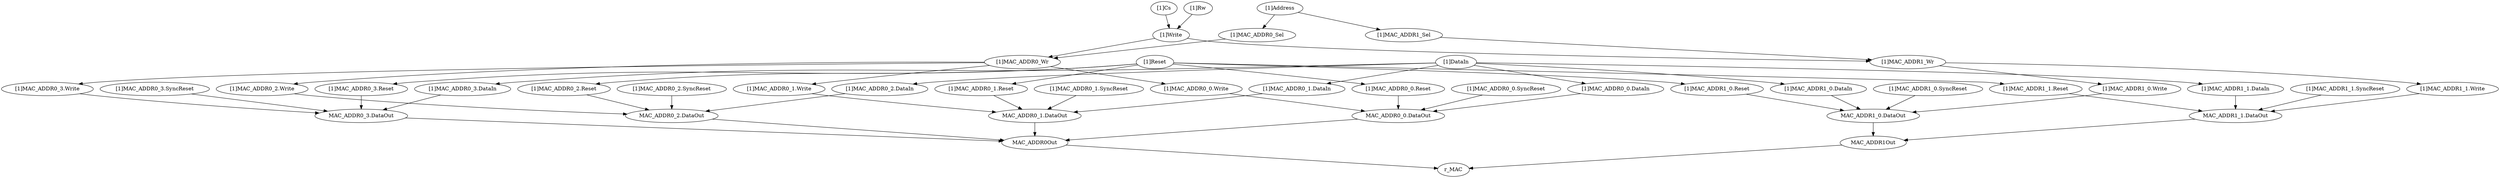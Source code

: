 strict digraph "" {
	"[1]MAC_ADDR0_2.DataIn"	 [complexity=4,
		importance=0.0192169476929,
		rank=0.00480423692323];
	"MAC_ADDR0_2.DataOut"	 [complexity=2,
		importance=0.0179395316393,
		rank=0.00896976581963];
	"[1]MAC_ADDR0_2.DataIn" -> "MAC_ADDR0_2.DataOut";
	"MAC_ADDR1_0.DataOut"	 [complexity=2,
		importance=0.0142466738201,
		rank=0.00712333691005];
	MAC_ADDR1Out	 [complexity=2,
		importance=0.0101948073711,
		rank=0.00509740368553];
	"MAC_ADDR1_0.DataOut" -> MAC_ADDR1Out;
	"[1]MAC_ADDR1_Wr"	 [complexity=3,
		importance=0.0179442125283,
		rank=0.0059814041761];
	"[1]MAC_ADDR1_0.Write"	 [complexity=3,
		importance=0.0159994715272,
		rank=0.00533315717573];
	"[1]MAC_ADDR1_Wr" -> "[1]MAC_ADDR1_0.Write";
	"[1]MAC_ADDR1_1.Write"	 [complexity=3,
		importance=0.0159994715272,
		rank=0.00533315717573];
	"[1]MAC_ADDR1_Wr" -> "[1]MAC_ADDR1_1.Write";
	r_MAC	 [complexity=0,
		importance=0.00487788538049,
		rank=0.0];
	"[1]Write"	 [complexity=9,
		importance=0.0377885745923,
		rank=0.00419873051026];
	"[1]Write" -> "[1]MAC_ADDR1_Wr";
	"[1]MAC_ADDR0_Wr"	 [complexity=3,
		importance=0.0214367562857,
		rank=0.00714558542855];
	"[1]Write" -> "[1]MAC_ADDR0_Wr";
	"[1]MAC_ADDR0_2.Write"	 [complexity=3,
		importance=0.019454017194,
		rank=0.00648467239801];
	"[1]MAC_ADDR0_Wr" -> "[1]MAC_ADDR0_2.Write";
	"[1]MAC_ADDR0_1.Write"	 [complexity=3,
		importance=0.019454017194,
		rank=0.00648467239801];
	"[1]MAC_ADDR0_Wr" -> "[1]MAC_ADDR0_1.Write";
	"[1]MAC_ADDR0_3.Write"	 [complexity=3,
		importance=0.019454017194,
		rank=0.00648467239801];
	"[1]MAC_ADDR0_Wr" -> "[1]MAC_ADDR0_3.Write";
	"[1]MAC_ADDR0_0.Write"	 [complexity=3,
		importance=0.019454017194,
		rank=0.00648467239801];
	"[1]MAC_ADDR0_Wr" -> "[1]MAC_ADDR0_0.Write";
	"[1]MAC_ADDR0_2.Write" -> "MAC_ADDR0_2.DataOut";
	"[1]Address"	 [complexity=11,
		importance=0.0384349808928,
		rank=0.00349408917208];
	"[1]MAC_ADDR1_Sel"	 [complexity=9,
		importance=0.0371683016233,
		rank=0.00412981129148];
	"[1]Address" -> "[1]MAC_ADDR1_Sel";
	"[1]MAC_ADDR0_Sel"	 [complexity=15,
		importance=0.0870269017093,
		rank=0.00580179344729];
	"[1]Address" -> "[1]MAC_ADDR0_Sel";
	"[1]MAC_ADDR0_0.Reset"	 [complexity=3,
		importance=0.0550913072374,
		rank=0.0183637690791];
	"MAC_ADDR0_0.DataOut"	 [complexity=2,
		importance=0.0179395316393,
		rank=0.00896976581963];
	"[1]MAC_ADDR0_0.Reset" -> "MAC_ADDR0_0.DataOut";
	"[1]DataIn"	 [complexity=4,
		importance=0.0167907691433,
		rank=0.00419769228582];
	"[1]DataIn" -> "[1]MAC_ADDR0_2.DataIn";
	"[1]MAC_ADDR0_0.DataIn"	 [complexity=4,
		importance=0.0192169476929,
		rank=0.00480423692323];
	"[1]DataIn" -> "[1]MAC_ADDR0_0.DataIn";
	"[1]MAC_ADDR0_1.DataIn"	 [complexity=4,
		importance=0.0192169476929,
		rank=0.00480423692323];
	"[1]DataIn" -> "[1]MAC_ADDR0_1.DataIn";
	"[1]MAC_ADDR0_3.DataIn"	 [complexity=4,
		importance=0.0192169476929,
		rank=0.00480423692323];
	"[1]DataIn" -> "[1]MAC_ADDR0_3.DataIn";
	"[1]MAC_ADDR1_0.DataIn"	 [complexity=4,
		importance=0.0155240898738,
		rank=0.00388102246844];
	"[1]DataIn" -> "[1]MAC_ADDR1_0.DataIn";
	"[1]MAC_ADDR1_1.DataIn"	 [complexity=4,
		importance=0.0155240898738,
		rank=0.00388102246844];
	"[1]DataIn" -> "[1]MAC_ADDR1_1.DataIn";
	"[1]MAC_ADDR0_1.Reset"	 [complexity=3,
		importance=0.0550913072374,
		rank=0.0183637690791];
	"MAC_ADDR0_1.DataOut"	 [complexity=2,
		importance=0.0179395316393,
		rank=0.00896976581963];
	"[1]MAC_ADDR0_1.Reset" -> "MAC_ADDR0_1.DataOut";
	MAC_ADDR0Out	 [complexity=2,
		importance=0.0140067545377,
		rank=0.00700337726883];
	MAC_ADDR0Out -> r_MAC;
	"[1]Cs"	 [complexity=12,
		importance=0.0390552538618,
		rank=0.00325460448849];
	"[1]Cs" -> "[1]Write";
	"MAC_ADDR0_0.DataOut" -> MAC_ADDR0Out;
	"[1]MAC_ADDR0_0.DataIn" -> "MAC_ADDR0_0.DataOut";
	"[1]MAC_ADDR1_Sel" -> "[1]MAC_ADDR1_Wr";
	"MAC_ADDR0_2.DataOut" -> MAC_ADDR0Out;
	MAC_ADDR1Out -> r_MAC;
	"[1]MAC_ADDR0_3.Reset"	 [complexity=3,
		importance=0.0550913072374,
		rank=0.0183637690791];
	"MAC_ADDR0_3.DataOut"	 [complexity=2,
		importance=0.0179395316393,
		rank=0.00896976581963];
	"[1]MAC_ADDR0_3.Reset" -> "MAC_ADDR0_3.DataOut";
	"[1]MAC_ADDR0_2.Reset"	 [complexity=3,
		importance=0.0550913072374,
		rank=0.0183637690791];
	"[1]MAC_ADDR0_2.Reset" -> "MAC_ADDR0_2.DataOut";
	"[1]MAC_ADDR0_2.SyncReset"	 [complexity=3,
		importance=0.037145742548,
		rank=0.0123819141827];
	"[1]MAC_ADDR0_2.SyncReset" -> "MAC_ADDR0_2.DataOut";
	"[1]MAC_ADDR1_0.Write" -> "MAC_ADDR1_0.DataOut";
	"[1]MAC_ADDR0_3.SyncReset"	 [complexity=3,
		importance=0.037145742548,
		rank=0.0123819141827];
	"[1]MAC_ADDR0_3.SyncReset" -> "MAC_ADDR0_3.DataOut";
	"[1]MAC_ADDR0_1.Write" -> "MAC_ADDR0_1.DataOut";
	"[1]MAC_ADDR1_1.SyncReset"	 [complexity=3,
		importance=0.0297600269097,
		rank=0.0099200089699];
	"MAC_ADDR1_1.DataOut"	 [complexity=2,
		importance=0.0142466738201,
		rank=0.00712333691005];
	"[1]MAC_ADDR1_1.SyncReset" -> "MAC_ADDR1_1.DataOut";
	"MAC_ADDR1_1.DataOut" -> MAC_ADDR1Out;
	"[1]MAC_ADDR0_1.DataIn" -> "MAC_ADDR0_1.DataOut";
	"[1]MAC_ADDR0_1.SyncReset"	 [complexity=3,
		importance=0.037145742548,
		rank=0.0123819141827];
	"[1]MAC_ADDR0_1.SyncReset" -> "MAC_ADDR0_1.DataOut";
	"[1]MAC_ADDR0_0.SyncReset"	 [complexity=3,
		importance=0.037145742548,
		rank=0.0123819141827];
	"[1]MAC_ADDR0_0.SyncReset" -> "MAC_ADDR0_0.DataOut";
	"[1]Reset"	 [complexity=3,
		importance=0.0452794130495,
		rank=0.0150931376832];
	"[1]Reset" -> "[1]MAC_ADDR0_0.Reset";
	"[1]Reset" -> "[1]MAC_ADDR0_1.Reset";
	"[1]Reset" -> "[1]MAC_ADDR0_3.Reset";
	"[1]Reset" -> "[1]MAC_ADDR0_2.Reset";
	"[1]MAC_ADDR1_0.Reset"	 [complexity=3,
		importance=0.04401273378,
		rank=0.01467091126];
	"[1]Reset" -> "[1]MAC_ADDR1_0.Reset";
	"[1]MAC_ADDR1_1.Reset"	 [complexity=3,
		importance=0.04401273378,
		rank=0.01467091126];
	"[1]Reset" -> "[1]MAC_ADDR1_1.Reset";
	"[1]MAC_ADDR1_0.Reset" -> "MAC_ADDR1_0.DataOut";
	"MAC_ADDR0_1.DataOut" -> MAC_ADDR0Out;
	"[1]MAC_ADDR0_3.DataIn" -> "MAC_ADDR0_3.DataOut";
	"[1]MAC_ADDR0_3.Write" -> "MAC_ADDR0_3.DataOut";
	"[1]MAC_ADDR0_0.Write" -> "MAC_ADDR0_0.DataOut";
	"[1]MAC_ADDR1_0.DataIn" -> "MAC_ADDR1_0.DataOut";
	"[1]MAC_ADDR1_0.SyncReset"	 [complexity=3,
		importance=0.0297600269097,
		rank=0.0099200089699];
	"[1]MAC_ADDR1_0.SyncReset" -> "MAC_ADDR1_0.DataOut";
	"MAC_ADDR0_3.DataOut" -> MAC_ADDR0Out;
	"[1]MAC_ADDR1_1.DataIn" -> "MAC_ADDR1_1.DataOut";
	"[1]Rw"	 [complexity=12,
		importance=0.0390552538618,
		rank=0.00325460448849];
	"[1]Rw" -> "[1]Write";
	"[1]MAC_ADDR0_Sel" -> "[1]MAC_ADDR0_Wr";
	"[1]MAC_ADDR1_1.Reset" -> "MAC_ADDR1_1.DataOut";
	"[1]MAC_ADDR1_1.Write" -> "MAC_ADDR1_1.DataOut";
}
